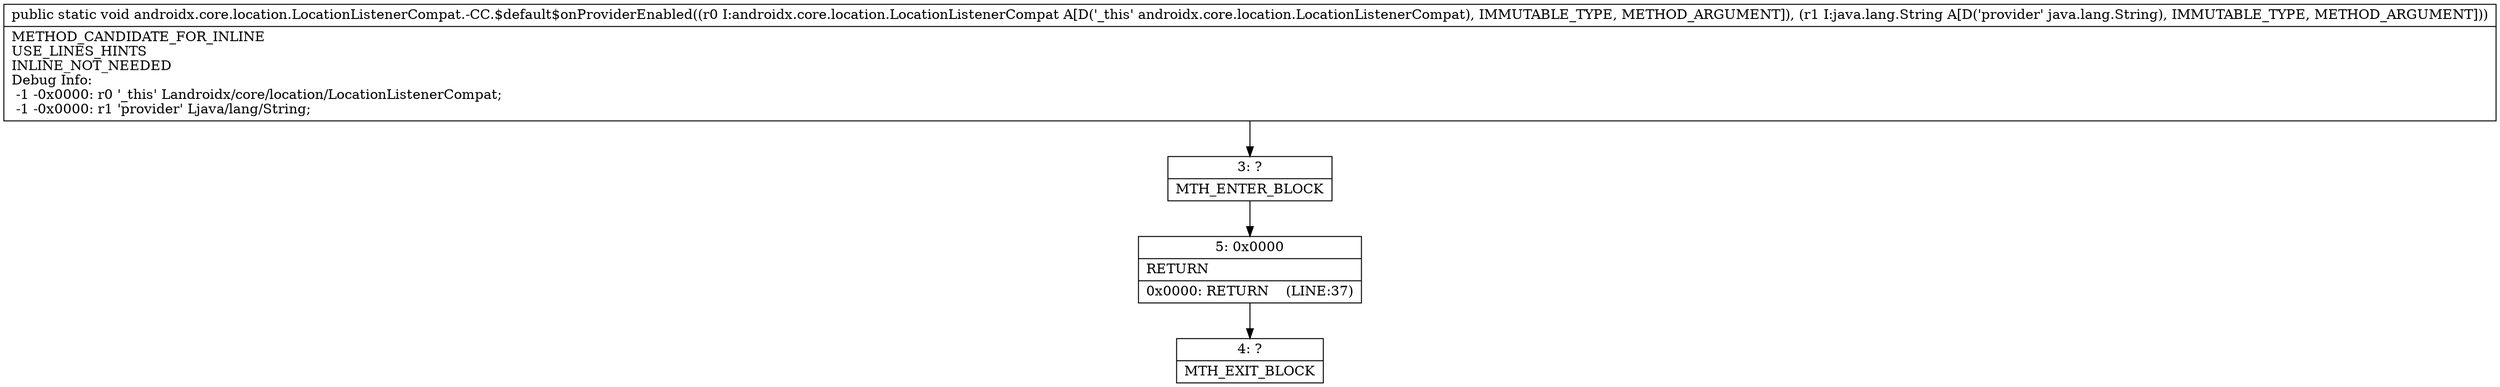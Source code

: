 digraph "CFG forandroidx.core.location.LocationListenerCompat.\-CC.$default$onProviderEnabled(Landroidx\/core\/location\/LocationListenerCompat;Ljava\/lang\/String;)V" {
Node_3 [shape=record,label="{3\:\ ?|MTH_ENTER_BLOCK\l}"];
Node_5 [shape=record,label="{5\:\ 0x0000|RETURN\l|0x0000: RETURN    (LINE:37)\l}"];
Node_4 [shape=record,label="{4\:\ ?|MTH_EXIT_BLOCK\l}"];
MethodNode[shape=record,label="{public static void androidx.core.location.LocationListenerCompat.\-CC.$default$onProviderEnabled((r0 I:androidx.core.location.LocationListenerCompat A[D('_this' androidx.core.location.LocationListenerCompat), IMMUTABLE_TYPE, METHOD_ARGUMENT]), (r1 I:java.lang.String A[D('provider' java.lang.String), IMMUTABLE_TYPE, METHOD_ARGUMENT]))  | METHOD_CANDIDATE_FOR_INLINE\lUSE_LINES_HINTS\lINLINE_NOT_NEEDED\lDebug Info:\l  \-1 \-0x0000: r0 '_this' Landroidx\/core\/location\/LocationListenerCompat;\l  \-1 \-0x0000: r1 'provider' Ljava\/lang\/String;\l}"];
MethodNode -> Node_3;Node_3 -> Node_5;
Node_5 -> Node_4;
}

